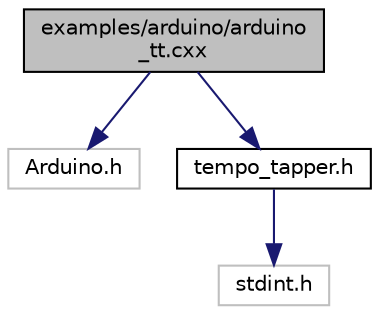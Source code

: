 digraph "examples/arduino/arduino_tt.cxx"
{
 // LATEX_PDF_SIZE
  edge [fontname="Helvetica",fontsize="10",labelfontname="Helvetica",labelfontsize="10"];
  node [fontname="Helvetica",fontsize="10",shape=record];
  Node1 [label="examples/arduino/arduino\l_tt.cxx",height=0.2,width=0.4,color="black", fillcolor="grey75", style="filled", fontcolor="black",tooltip="An Arduino based tempo tapper that pulses a LED according to the tapped tempo."];
  Node1 -> Node2 [color="midnightblue",fontsize="10",style="solid",fontname="Helvetica"];
  Node2 [label="Arduino.h",height=0.2,width=0.4,color="grey75", fillcolor="white", style="filled",tooltip=" "];
  Node1 -> Node3 [color="midnightblue",fontsize="10",style="solid",fontname="Helvetica"];
  Node3 [label="tempo_tapper.h",height=0.2,width=0.4,color="black", fillcolor="white", style="filled",URL="$tempo__tapper_8h.html",tooltip="Provides all necessary structs and functions to implement a tempo tapper."];
  Node3 -> Node4 [color="midnightblue",fontsize="10",style="solid",fontname="Helvetica"];
  Node4 [label="stdint.h",height=0.2,width=0.4,color="grey75", fillcolor="white", style="filled",tooltip=" "];
}
